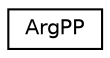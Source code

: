 digraph "Graphical Class Hierarchy"
{
  edge [fontname="Helvetica",fontsize="10",labelfontname="Helvetica",labelfontsize="10"];
  node [fontname="Helvetica",fontsize="10",shape=record];
  rankdir="LR";
  Node0 [label="ArgPP",height=0.2,width=0.4,color="black", fillcolor="white", style="filled",URL="$class_arg_p_p.html"];
}
